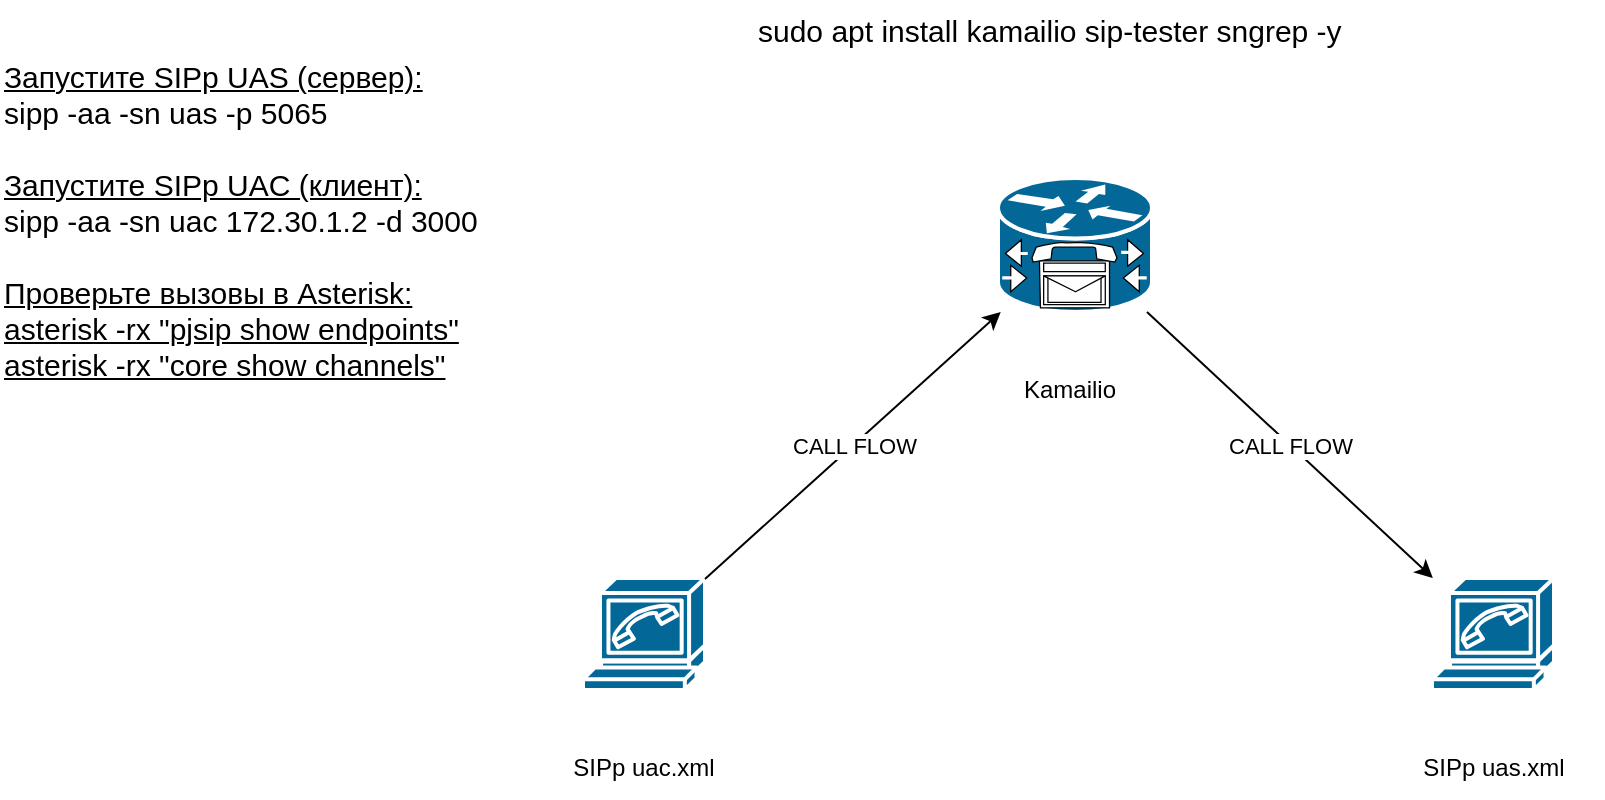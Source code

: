 <mxfile version="27.1.6">
  <diagram name="Страница — 1" id="Erw--blzMtKx47dPTSw3">
    <mxGraphModel dx="1576" dy="880" grid="1" gridSize="10" guides="1" tooltips="1" connect="1" arrows="1" fold="1" page="1" pageScale="1" pageWidth="1169" pageHeight="827" math="0" shadow="0">
      <root>
        <mxCell id="0" />
        <mxCell id="1" parent="0" />
        <mxCell id="3eAIcPBEeX4sZWYrnUCx-1" value="SIPp uac.xml" style="text;strokeColor=none;align=center;fillColor=none;html=1;verticalAlign=middle;whiteSpace=wrap;rounded=0;" parent="1" vertex="1">
          <mxGeometry x="317" y="539" width="110" height="30" as="geometry" />
        </mxCell>
        <mxCell id="3eAIcPBEeX4sZWYrnUCx-2" value="SIPp uas.xml" style="text;strokeColor=none;align=center;fillColor=none;html=1;verticalAlign=middle;whiteSpace=wrap;rounded=0;" parent="1" vertex="1">
          <mxGeometry x="741.5" y="539" width="110" height="30" as="geometry" />
        </mxCell>
        <mxCell id="3eAIcPBEeX4sZWYrnUCx-3" value="" style="shape=mxgraph.cisco.modems_and_phones.softphone;sketch=0;html=1;pointerEvents=1;dashed=0;fillColor=#036897;strokeColor=#ffffff;strokeWidth=2;verticalLabelPosition=bottom;verticalAlign=top;align=center;outlineConnect=0;" parent="1" vertex="1">
          <mxGeometry x="766" y="459" width="61" height="56" as="geometry" />
        </mxCell>
        <mxCell id="3eAIcPBEeX4sZWYrnUCx-4" value="" style="shape=mxgraph.cisco.modems_and_phones.softphone;sketch=0;html=1;pointerEvents=1;dashed=0;fillColor=#036897;strokeColor=#ffffff;strokeWidth=2;verticalLabelPosition=bottom;verticalAlign=top;align=center;outlineConnect=0;" parent="1" vertex="1">
          <mxGeometry x="341.5" y="459" width="61" height="56" as="geometry" />
        </mxCell>
        <mxCell id="3eAIcPBEeX4sZWYrnUCx-5" value="" style="shape=mxgraph.cisco.misc.cisco_unity_express;sketch=0;html=1;pointerEvents=1;dashed=0;fillColor=#036897;strokeColor=#ffffff;strokeWidth=2;verticalLabelPosition=bottom;verticalAlign=top;align=center;outlineConnect=0;" parent="1" vertex="1">
          <mxGeometry x="549" y="259" width="77" height="67" as="geometry" />
        </mxCell>
        <mxCell id="3eAIcPBEeX4sZWYrnUCx-6" value="" style="endArrow=classic;html=1;rounded=0;" parent="1" source="3eAIcPBEeX4sZWYrnUCx-4" target="3eAIcPBEeX4sZWYrnUCx-5" edge="1">
          <mxGeometry relative="1" as="geometry">
            <mxPoint x="541.5" y="419" as="sourcePoint" />
            <mxPoint x="701.5" y="419" as="targetPoint" />
          </mxGeometry>
        </mxCell>
        <mxCell id="3eAIcPBEeX4sZWYrnUCx-7" value="CALL FLOW" style="edgeLabel;resizable=0;html=1;;align=center;verticalAlign=middle;" parent="3eAIcPBEeX4sZWYrnUCx-6" connectable="0" vertex="1">
          <mxGeometry relative="1" as="geometry" />
        </mxCell>
        <mxCell id="3eAIcPBEeX4sZWYrnUCx-8" value="" style="endArrow=classic;html=1;rounded=0;" parent="1" source="3eAIcPBEeX4sZWYrnUCx-5" target="3eAIcPBEeX4sZWYrnUCx-3" edge="1">
          <mxGeometry relative="1" as="geometry">
            <mxPoint x="541.5" y="419" as="sourcePoint" />
            <mxPoint x="701.5" y="419" as="targetPoint" />
          </mxGeometry>
        </mxCell>
        <mxCell id="3eAIcPBEeX4sZWYrnUCx-9" value="CALL FLOW" style="edgeLabel;resizable=0;html=1;;align=center;verticalAlign=middle;" parent="3eAIcPBEeX4sZWYrnUCx-8" connectable="0" vertex="1">
          <mxGeometry relative="1" as="geometry" />
        </mxCell>
        <mxCell id="3eAIcPBEeX4sZWYrnUCx-10" value="Kamailio" style="text;strokeColor=none;align=center;fillColor=none;html=1;verticalAlign=middle;whiteSpace=wrap;rounded=0;" parent="1" vertex="1">
          <mxGeometry x="555" y="350" width="60" height="30" as="geometry" />
        </mxCell>
        <UserObject label="sudo apt install kamailio sip-tester sngrep -y" link="https://sipp.readthedocs.io/en/latest/" id="Ddu2mmI_zF8PH8FrGgqN-1">
          <mxCell style="text;whiteSpace=wrap;fontSize=15;" vertex="1" parent="1">
            <mxGeometry x="427" y="170" width="310" height="40" as="geometry" />
          </mxCell>
        </UserObject>
        <mxCell id="Ddu2mmI_zF8PH8FrGgqN-2" value="&lt;u&gt;Запустите SIPp UAS (сервер):&lt;br&gt;&lt;/u&gt;sipp -aa -sn uas -p 5065&lt;br&gt;&lt;u&gt;&lt;br&gt;&lt;/u&gt;&lt;div&gt;&lt;u&gt;Запустите SIPp UAC (клиент):&lt;/u&gt;&lt;/div&gt;&lt;div&gt;sipp -aa -sn uac 172.30.1.2 -d 3000&lt;/div&gt;&lt;u&gt;&lt;br&gt;Проверьте вызовы в Asterisk:&lt;br&gt;asterisk -rx &quot;pjsip show endpoints&quot;&lt;br&gt;asterisk -rx &quot;core show channels&quot;&lt;/u&gt;" style="text;whiteSpace=wrap;html=1;fontSize=15;" vertex="1" parent="1">
          <mxGeometry x="50" y="193" width="340.5" height="187" as="geometry" />
        </mxCell>
      </root>
    </mxGraphModel>
  </diagram>
</mxfile>
